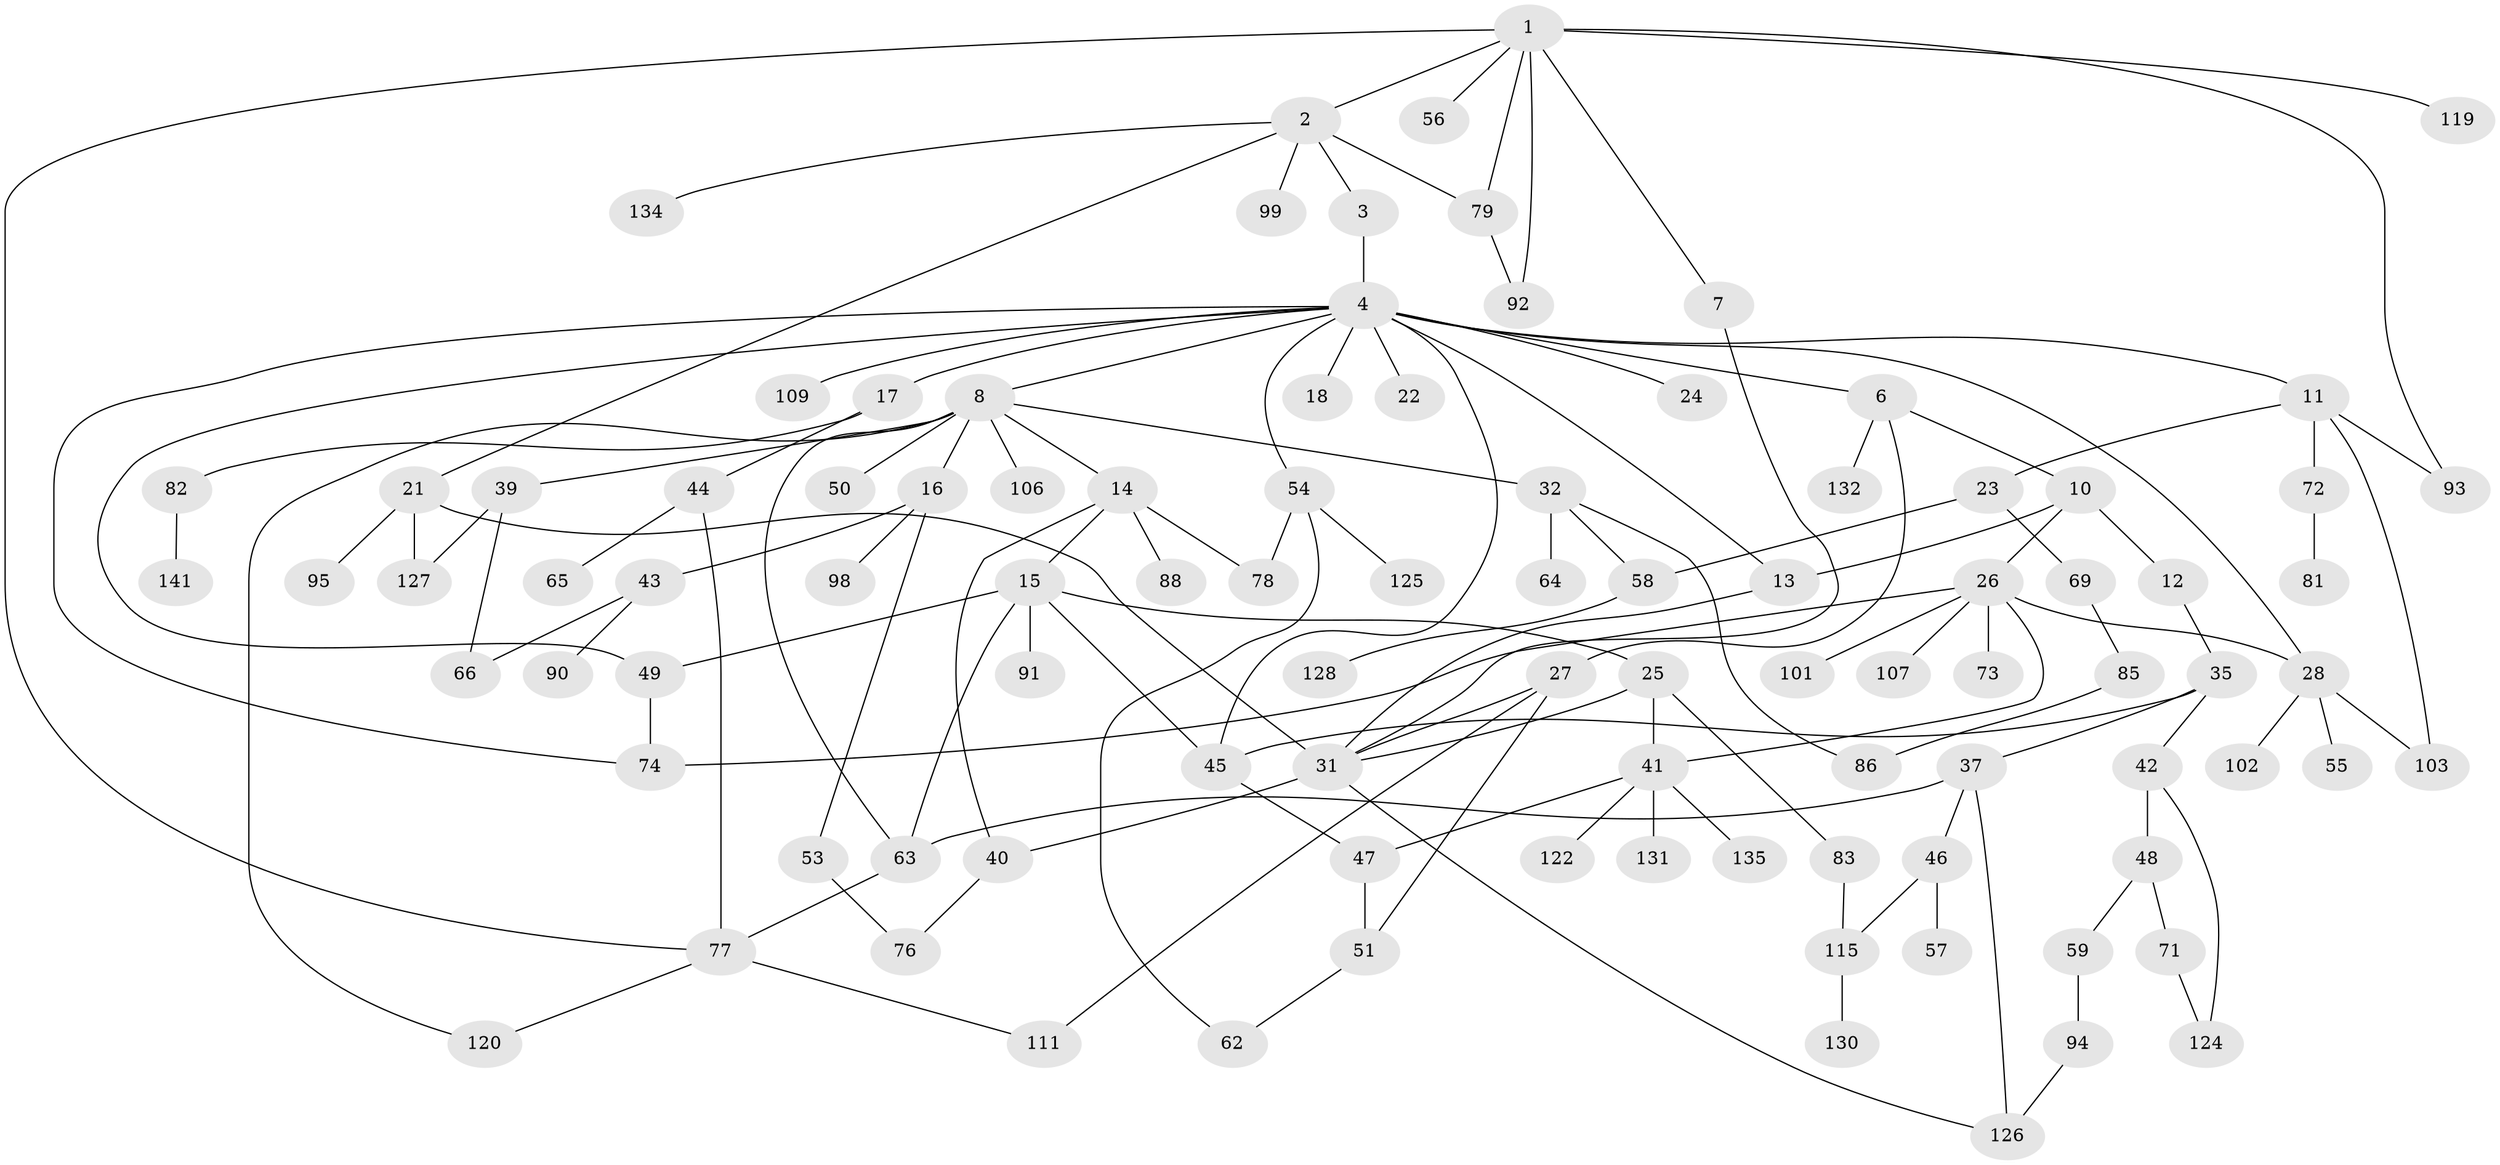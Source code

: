 // Generated by graph-tools (version 1.1) at 2025/23/03/03/25 07:23:31]
// undirected, 98 vertices, 133 edges
graph export_dot {
graph [start="1"]
  node [color=gray90,style=filled];
  1 [super="+9"];
  2 [super="+33"];
  3;
  4 [super="+5"];
  6;
  7;
  8 [super="+30"];
  10 [super="+80"];
  11 [super="+116"];
  12 [super="+117"];
  13;
  14 [super="+20"];
  15 [super="+19"];
  16 [super="+38"];
  17;
  18;
  21 [super="+89"];
  22;
  23 [super="+100"];
  24;
  25 [super="+34"];
  26 [super="+29"];
  27 [super="+60"];
  28 [super="+36"];
  31 [super="+70"];
  32;
  35 [super="+68"];
  37 [super="+112"];
  39 [super="+52"];
  40;
  41 [super="+75"];
  42;
  43;
  44 [super="+142"];
  45 [super="+137"];
  46 [super="+138"];
  47;
  48;
  49 [super="+136"];
  50;
  51 [super="+108"];
  53 [super="+123"];
  54 [super="+97"];
  55 [super="+61"];
  56;
  57;
  58 [super="+67"];
  59 [super="+96"];
  62;
  63 [super="+105"];
  64;
  65;
  66;
  69 [super="+110"];
  71;
  72;
  73;
  74;
  76 [super="+104"];
  77;
  78 [super="+87"];
  79 [super="+139"];
  81 [super="+133"];
  82 [super="+84"];
  83;
  85;
  86 [super="+113"];
  88;
  90;
  91 [super="+118"];
  92;
  93;
  94;
  95;
  98 [super="+114"];
  99;
  101;
  102;
  103;
  106;
  107;
  109;
  111;
  115 [super="+121"];
  119;
  120 [super="+129"];
  122;
  124 [super="+140"];
  125;
  126;
  127;
  128;
  130;
  131;
  132;
  134;
  135;
  141;
  1 -- 2;
  1 -- 7;
  1 -- 56;
  1 -- 77;
  1 -- 119;
  1 -- 93;
  1 -- 92;
  1 -- 79;
  2 -- 3;
  2 -- 21;
  2 -- 79;
  2 -- 99;
  2 -- 134;
  3 -- 4;
  4 -- 8;
  4 -- 17;
  4 -- 24;
  4 -- 28;
  4 -- 6;
  4 -- 74;
  4 -- 11;
  4 -- 109;
  4 -- 13;
  4 -- 45;
  4 -- 49;
  4 -- 18;
  4 -- 22;
  4 -- 54;
  6 -- 10;
  6 -- 27;
  6 -- 132;
  7 -- 31;
  8 -- 14;
  8 -- 16;
  8 -- 32;
  8 -- 50;
  8 -- 106;
  8 -- 39;
  8 -- 63;
  8 -- 120;
  10 -- 12;
  10 -- 13;
  10 -- 26;
  11 -- 23;
  11 -- 72;
  11 -- 93;
  11 -- 103;
  12 -- 35;
  13 -- 31;
  14 -- 15;
  14 -- 78;
  14 -- 88;
  14 -- 40;
  15 -- 49;
  15 -- 25;
  15 -- 91;
  15 -- 45;
  15 -- 63;
  16 -- 43;
  16 -- 98;
  16 -- 53;
  17 -- 44;
  17 -- 82;
  21 -- 31;
  21 -- 95;
  21 -- 127;
  23 -- 69;
  23 -- 58;
  25 -- 31;
  25 -- 83;
  25 -- 41;
  26 -- 28;
  26 -- 74;
  26 -- 101;
  26 -- 107;
  26 -- 73;
  26 -- 41;
  27 -- 31;
  27 -- 51;
  27 -- 111;
  28 -- 102;
  28 -- 55;
  28 -- 103;
  31 -- 126;
  31 -- 40;
  32 -- 58;
  32 -- 64;
  32 -- 86;
  35 -- 37;
  35 -- 42;
  35 -- 45;
  37 -- 46;
  37 -- 126;
  37 -- 63;
  39 -- 127;
  39 -- 66;
  40 -- 76;
  41 -- 47;
  41 -- 122;
  41 -- 131;
  41 -- 135;
  42 -- 48;
  42 -- 124;
  43 -- 90;
  43 -- 66;
  44 -- 65;
  44 -- 77;
  45 -- 47;
  46 -- 57;
  46 -- 115;
  47 -- 51;
  48 -- 59;
  48 -- 71;
  49 -- 74;
  51 -- 62;
  53 -- 76;
  54 -- 125;
  54 -- 62;
  54 -- 78;
  58 -- 128;
  59 -- 94;
  63 -- 77;
  69 -- 85;
  71 -- 124;
  72 -- 81;
  77 -- 111;
  77 -- 120;
  79 -- 92;
  82 -- 141;
  83 -- 115;
  85 -- 86;
  94 -- 126;
  115 -- 130;
}
